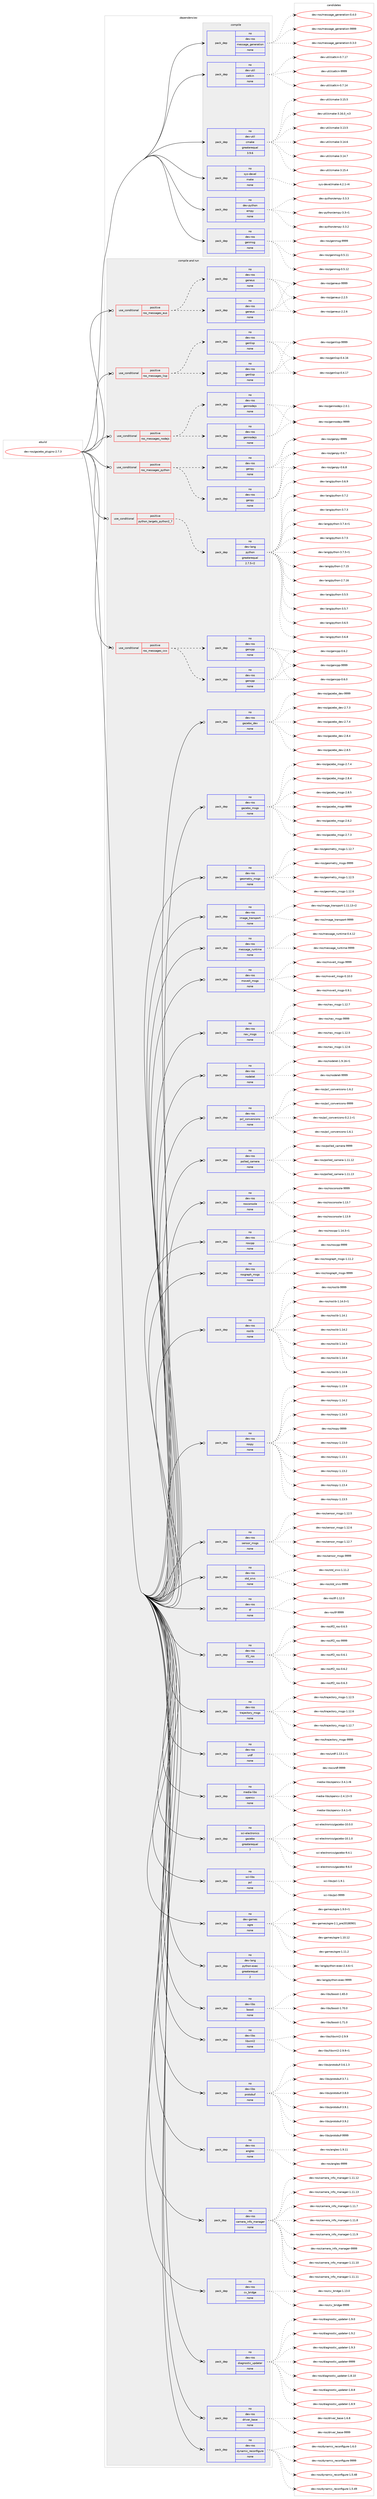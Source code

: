 digraph prolog {

# *************
# Graph options
# *************

newrank=true;
concentrate=true;
compound=true;
graph [rankdir=LR,fontname=Helvetica,fontsize=10,ranksep=1.5];#, ranksep=2.5, nodesep=0.2];
edge  [arrowhead=vee];
node  [fontname=Helvetica,fontsize=10];

# **********
# The ebuild
# **********

subgraph cluster_leftcol {
color=gray;
rank=same;
label=<<i>ebuild</i>>;
id [label="dev-ros/gazebo_plugins-2.7.3", color=red, width=4, href="../dev-ros/gazebo_plugins-2.7.3.svg"];
}

# ****************
# The dependencies
# ****************

subgraph cluster_midcol {
color=gray;
label=<<i>dependencies</i>>;
subgraph cluster_compile {
fillcolor="#eeeeee";
style=filled;
label=<<i>compile</i>>;
subgraph pack486906 {
dependency652069 [label=<<TABLE BORDER="0" CELLBORDER="1" CELLSPACING="0" CELLPADDING="4" WIDTH="220"><TR><TD ROWSPAN="6" CELLPADDING="30">pack_dep</TD></TR><TR><TD WIDTH="110">no</TD></TR><TR><TD>dev-python</TD></TR><TR><TD>empy</TD></TR><TR><TD>none</TD></TR><TR><TD></TD></TR></TABLE>>, shape=none, color=blue];
}
id:e -> dependency652069:w [weight=20,style="solid",arrowhead="vee"];
subgraph pack486907 {
dependency652070 [label=<<TABLE BORDER="0" CELLBORDER="1" CELLSPACING="0" CELLPADDING="4" WIDTH="220"><TR><TD ROWSPAN="6" CELLPADDING="30">pack_dep</TD></TR><TR><TD WIDTH="110">no</TD></TR><TR><TD>dev-ros</TD></TR><TR><TD>genmsg</TD></TR><TR><TD>none</TD></TR><TR><TD></TD></TR></TABLE>>, shape=none, color=blue];
}
id:e -> dependency652070:w [weight=20,style="solid",arrowhead="vee"];
subgraph pack486908 {
dependency652071 [label=<<TABLE BORDER="0" CELLBORDER="1" CELLSPACING="0" CELLPADDING="4" WIDTH="220"><TR><TD ROWSPAN="6" CELLPADDING="30">pack_dep</TD></TR><TR><TD WIDTH="110">no</TD></TR><TR><TD>dev-ros</TD></TR><TR><TD>message_generation</TD></TR><TR><TD>none</TD></TR><TR><TD></TD></TR></TABLE>>, shape=none, color=blue];
}
id:e -> dependency652071:w [weight=20,style="solid",arrowhead="vee"];
subgraph pack486909 {
dependency652072 [label=<<TABLE BORDER="0" CELLBORDER="1" CELLSPACING="0" CELLPADDING="4" WIDTH="220"><TR><TD ROWSPAN="6" CELLPADDING="30">pack_dep</TD></TR><TR><TD WIDTH="110">no</TD></TR><TR><TD>dev-util</TD></TR><TR><TD>catkin</TD></TR><TR><TD>none</TD></TR><TR><TD></TD></TR></TABLE>>, shape=none, color=blue];
}
id:e -> dependency652072:w [weight=20,style="solid",arrowhead="vee"];
subgraph pack486910 {
dependency652073 [label=<<TABLE BORDER="0" CELLBORDER="1" CELLSPACING="0" CELLPADDING="4" WIDTH="220"><TR><TD ROWSPAN="6" CELLPADDING="30">pack_dep</TD></TR><TR><TD WIDTH="110">no</TD></TR><TR><TD>dev-util</TD></TR><TR><TD>cmake</TD></TR><TR><TD>greaterequal</TD></TR><TR><TD>3.9.6</TD></TR></TABLE>>, shape=none, color=blue];
}
id:e -> dependency652073:w [weight=20,style="solid",arrowhead="vee"];
subgraph pack486911 {
dependency652074 [label=<<TABLE BORDER="0" CELLBORDER="1" CELLSPACING="0" CELLPADDING="4" WIDTH="220"><TR><TD ROWSPAN="6" CELLPADDING="30">pack_dep</TD></TR><TR><TD WIDTH="110">no</TD></TR><TR><TD>sys-devel</TD></TR><TR><TD>make</TD></TR><TR><TD>none</TD></TR><TR><TD></TD></TR></TABLE>>, shape=none, color=blue];
}
id:e -> dependency652074:w [weight=20,style="solid",arrowhead="vee"];
}
subgraph cluster_compileandrun {
fillcolor="#eeeeee";
style=filled;
label=<<i>compile and run</i>>;
subgraph cond153257 {
dependency652075 [label=<<TABLE BORDER="0" CELLBORDER="1" CELLSPACING="0" CELLPADDING="4"><TR><TD ROWSPAN="3" CELLPADDING="10">use_conditional</TD></TR><TR><TD>positive</TD></TR><TR><TD>python_targets_python2_7</TD></TR></TABLE>>, shape=none, color=red];
subgraph pack486912 {
dependency652076 [label=<<TABLE BORDER="0" CELLBORDER="1" CELLSPACING="0" CELLPADDING="4" WIDTH="220"><TR><TD ROWSPAN="6" CELLPADDING="30">pack_dep</TD></TR><TR><TD WIDTH="110">no</TD></TR><TR><TD>dev-lang</TD></TR><TR><TD>python</TD></TR><TR><TD>greaterequal</TD></TR><TR><TD>2.7.5-r2</TD></TR></TABLE>>, shape=none, color=blue];
}
dependency652075:e -> dependency652076:w [weight=20,style="dashed",arrowhead="vee"];
}
id:e -> dependency652075:w [weight=20,style="solid",arrowhead="odotvee"];
subgraph cond153258 {
dependency652077 [label=<<TABLE BORDER="0" CELLBORDER="1" CELLSPACING="0" CELLPADDING="4"><TR><TD ROWSPAN="3" CELLPADDING="10">use_conditional</TD></TR><TR><TD>positive</TD></TR><TR><TD>ros_messages_cxx</TD></TR></TABLE>>, shape=none, color=red];
subgraph pack486913 {
dependency652078 [label=<<TABLE BORDER="0" CELLBORDER="1" CELLSPACING="0" CELLPADDING="4" WIDTH="220"><TR><TD ROWSPAN="6" CELLPADDING="30">pack_dep</TD></TR><TR><TD WIDTH="110">no</TD></TR><TR><TD>dev-ros</TD></TR><TR><TD>gencpp</TD></TR><TR><TD>none</TD></TR><TR><TD></TD></TR></TABLE>>, shape=none, color=blue];
}
dependency652077:e -> dependency652078:w [weight=20,style="dashed",arrowhead="vee"];
subgraph pack486914 {
dependency652079 [label=<<TABLE BORDER="0" CELLBORDER="1" CELLSPACING="0" CELLPADDING="4" WIDTH="220"><TR><TD ROWSPAN="6" CELLPADDING="30">pack_dep</TD></TR><TR><TD WIDTH="110">no</TD></TR><TR><TD>dev-ros</TD></TR><TR><TD>gencpp</TD></TR><TR><TD>none</TD></TR><TR><TD></TD></TR></TABLE>>, shape=none, color=blue];
}
dependency652077:e -> dependency652079:w [weight=20,style="dashed",arrowhead="vee"];
}
id:e -> dependency652077:w [weight=20,style="solid",arrowhead="odotvee"];
subgraph cond153259 {
dependency652080 [label=<<TABLE BORDER="0" CELLBORDER="1" CELLSPACING="0" CELLPADDING="4"><TR><TD ROWSPAN="3" CELLPADDING="10">use_conditional</TD></TR><TR><TD>positive</TD></TR><TR><TD>ros_messages_eus</TD></TR></TABLE>>, shape=none, color=red];
subgraph pack486915 {
dependency652081 [label=<<TABLE BORDER="0" CELLBORDER="1" CELLSPACING="0" CELLPADDING="4" WIDTH="220"><TR><TD ROWSPAN="6" CELLPADDING="30">pack_dep</TD></TR><TR><TD WIDTH="110">no</TD></TR><TR><TD>dev-ros</TD></TR><TR><TD>geneus</TD></TR><TR><TD>none</TD></TR><TR><TD></TD></TR></TABLE>>, shape=none, color=blue];
}
dependency652080:e -> dependency652081:w [weight=20,style="dashed",arrowhead="vee"];
subgraph pack486916 {
dependency652082 [label=<<TABLE BORDER="0" CELLBORDER="1" CELLSPACING="0" CELLPADDING="4" WIDTH="220"><TR><TD ROWSPAN="6" CELLPADDING="30">pack_dep</TD></TR><TR><TD WIDTH="110">no</TD></TR><TR><TD>dev-ros</TD></TR><TR><TD>geneus</TD></TR><TR><TD>none</TD></TR><TR><TD></TD></TR></TABLE>>, shape=none, color=blue];
}
dependency652080:e -> dependency652082:w [weight=20,style="dashed",arrowhead="vee"];
}
id:e -> dependency652080:w [weight=20,style="solid",arrowhead="odotvee"];
subgraph cond153260 {
dependency652083 [label=<<TABLE BORDER="0" CELLBORDER="1" CELLSPACING="0" CELLPADDING="4"><TR><TD ROWSPAN="3" CELLPADDING="10">use_conditional</TD></TR><TR><TD>positive</TD></TR><TR><TD>ros_messages_lisp</TD></TR></TABLE>>, shape=none, color=red];
subgraph pack486917 {
dependency652084 [label=<<TABLE BORDER="0" CELLBORDER="1" CELLSPACING="0" CELLPADDING="4" WIDTH="220"><TR><TD ROWSPAN="6" CELLPADDING="30">pack_dep</TD></TR><TR><TD WIDTH="110">no</TD></TR><TR><TD>dev-ros</TD></TR><TR><TD>genlisp</TD></TR><TR><TD>none</TD></TR><TR><TD></TD></TR></TABLE>>, shape=none, color=blue];
}
dependency652083:e -> dependency652084:w [weight=20,style="dashed",arrowhead="vee"];
subgraph pack486918 {
dependency652085 [label=<<TABLE BORDER="0" CELLBORDER="1" CELLSPACING="0" CELLPADDING="4" WIDTH="220"><TR><TD ROWSPAN="6" CELLPADDING="30">pack_dep</TD></TR><TR><TD WIDTH="110">no</TD></TR><TR><TD>dev-ros</TD></TR><TR><TD>genlisp</TD></TR><TR><TD>none</TD></TR><TR><TD></TD></TR></TABLE>>, shape=none, color=blue];
}
dependency652083:e -> dependency652085:w [weight=20,style="dashed",arrowhead="vee"];
}
id:e -> dependency652083:w [weight=20,style="solid",arrowhead="odotvee"];
subgraph cond153261 {
dependency652086 [label=<<TABLE BORDER="0" CELLBORDER="1" CELLSPACING="0" CELLPADDING="4"><TR><TD ROWSPAN="3" CELLPADDING="10">use_conditional</TD></TR><TR><TD>positive</TD></TR><TR><TD>ros_messages_nodejs</TD></TR></TABLE>>, shape=none, color=red];
subgraph pack486919 {
dependency652087 [label=<<TABLE BORDER="0" CELLBORDER="1" CELLSPACING="0" CELLPADDING="4" WIDTH="220"><TR><TD ROWSPAN="6" CELLPADDING="30">pack_dep</TD></TR><TR><TD WIDTH="110">no</TD></TR><TR><TD>dev-ros</TD></TR><TR><TD>gennodejs</TD></TR><TR><TD>none</TD></TR><TR><TD></TD></TR></TABLE>>, shape=none, color=blue];
}
dependency652086:e -> dependency652087:w [weight=20,style="dashed",arrowhead="vee"];
subgraph pack486920 {
dependency652088 [label=<<TABLE BORDER="0" CELLBORDER="1" CELLSPACING="0" CELLPADDING="4" WIDTH="220"><TR><TD ROWSPAN="6" CELLPADDING="30">pack_dep</TD></TR><TR><TD WIDTH="110">no</TD></TR><TR><TD>dev-ros</TD></TR><TR><TD>gennodejs</TD></TR><TR><TD>none</TD></TR><TR><TD></TD></TR></TABLE>>, shape=none, color=blue];
}
dependency652086:e -> dependency652088:w [weight=20,style="dashed",arrowhead="vee"];
}
id:e -> dependency652086:w [weight=20,style="solid",arrowhead="odotvee"];
subgraph cond153262 {
dependency652089 [label=<<TABLE BORDER="0" CELLBORDER="1" CELLSPACING="0" CELLPADDING="4"><TR><TD ROWSPAN="3" CELLPADDING="10">use_conditional</TD></TR><TR><TD>positive</TD></TR><TR><TD>ros_messages_python</TD></TR></TABLE>>, shape=none, color=red];
subgraph pack486921 {
dependency652090 [label=<<TABLE BORDER="0" CELLBORDER="1" CELLSPACING="0" CELLPADDING="4" WIDTH="220"><TR><TD ROWSPAN="6" CELLPADDING="30">pack_dep</TD></TR><TR><TD WIDTH="110">no</TD></TR><TR><TD>dev-ros</TD></TR><TR><TD>genpy</TD></TR><TR><TD>none</TD></TR><TR><TD></TD></TR></TABLE>>, shape=none, color=blue];
}
dependency652089:e -> dependency652090:w [weight=20,style="dashed",arrowhead="vee"];
subgraph pack486922 {
dependency652091 [label=<<TABLE BORDER="0" CELLBORDER="1" CELLSPACING="0" CELLPADDING="4" WIDTH="220"><TR><TD ROWSPAN="6" CELLPADDING="30">pack_dep</TD></TR><TR><TD WIDTH="110">no</TD></TR><TR><TD>dev-ros</TD></TR><TR><TD>genpy</TD></TR><TR><TD>none</TD></TR><TR><TD></TD></TR></TABLE>>, shape=none, color=blue];
}
dependency652089:e -> dependency652091:w [weight=20,style="dashed",arrowhead="vee"];
}
id:e -> dependency652089:w [weight=20,style="solid",arrowhead="odotvee"];
subgraph pack486923 {
dependency652092 [label=<<TABLE BORDER="0" CELLBORDER="1" CELLSPACING="0" CELLPADDING="4" WIDTH="220"><TR><TD ROWSPAN="6" CELLPADDING="30">pack_dep</TD></TR><TR><TD WIDTH="110">no</TD></TR><TR><TD>dev-games</TD></TR><TR><TD>ogre</TD></TR><TR><TD>none</TD></TR><TR><TD></TD></TR></TABLE>>, shape=none, color=blue];
}
id:e -> dependency652092:w [weight=20,style="solid",arrowhead="odotvee"];
subgraph pack486924 {
dependency652093 [label=<<TABLE BORDER="0" CELLBORDER="1" CELLSPACING="0" CELLPADDING="4" WIDTH="220"><TR><TD ROWSPAN="6" CELLPADDING="30">pack_dep</TD></TR><TR><TD WIDTH="110">no</TD></TR><TR><TD>dev-lang</TD></TR><TR><TD>python-exec</TD></TR><TR><TD>greaterequal</TD></TR><TR><TD>2</TD></TR></TABLE>>, shape=none, color=blue];
}
id:e -> dependency652093:w [weight=20,style="solid",arrowhead="odotvee"];
subgraph pack486925 {
dependency652094 [label=<<TABLE BORDER="0" CELLBORDER="1" CELLSPACING="0" CELLPADDING="4" WIDTH="220"><TR><TD ROWSPAN="6" CELLPADDING="30">pack_dep</TD></TR><TR><TD WIDTH="110">no</TD></TR><TR><TD>dev-libs</TD></TR><TR><TD>boost</TD></TR><TR><TD>none</TD></TR><TR><TD></TD></TR></TABLE>>, shape=none, color=blue];
}
id:e -> dependency652094:w [weight=20,style="solid",arrowhead="odotvee"];
subgraph pack486926 {
dependency652095 [label=<<TABLE BORDER="0" CELLBORDER="1" CELLSPACING="0" CELLPADDING="4" WIDTH="220"><TR><TD ROWSPAN="6" CELLPADDING="30">pack_dep</TD></TR><TR><TD WIDTH="110">no</TD></TR><TR><TD>dev-libs</TD></TR><TR><TD>libxml2</TD></TR><TR><TD>none</TD></TR><TR><TD></TD></TR></TABLE>>, shape=none, color=blue];
}
id:e -> dependency652095:w [weight=20,style="solid",arrowhead="odotvee"];
subgraph pack486927 {
dependency652096 [label=<<TABLE BORDER="0" CELLBORDER="1" CELLSPACING="0" CELLPADDING="4" WIDTH="220"><TR><TD ROWSPAN="6" CELLPADDING="30">pack_dep</TD></TR><TR><TD WIDTH="110">no</TD></TR><TR><TD>dev-libs</TD></TR><TR><TD>protobuf</TD></TR><TR><TD>none</TD></TR><TR><TD></TD></TR></TABLE>>, shape=none, color=blue];
}
id:e -> dependency652096:w [weight=20,style="solid",arrowhead="odotvee"];
subgraph pack486928 {
dependency652097 [label=<<TABLE BORDER="0" CELLBORDER="1" CELLSPACING="0" CELLPADDING="4" WIDTH="220"><TR><TD ROWSPAN="6" CELLPADDING="30">pack_dep</TD></TR><TR><TD WIDTH="110">no</TD></TR><TR><TD>dev-ros</TD></TR><TR><TD>angles</TD></TR><TR><TD>none</TD></TR><TR><TD></TD></TR></TABLE>>, shape=none, color=blue];
}
id:e -> dependency652097:w [weight=20,style="solid",arrowhead="odotvee"];
subgraph pack486929 {
dependency652098 [label=<<TABLE BORDER="0" CELLBORDER="1" CELLSPACING="0" CELLPADDING="4" WIDTH="220"><TR><TD ROWSPAN="6" CELLPADDING="30">pack_dep</TD></TR><TR><TD WIDTH="110">no</TD></TR><TR><TD>dev-ros</TD></TR><TR><TD>camera_info_manager</TD></TR><TR><TD>none</TD></TR><TR><TD></TD></TR></TABLE>>, shape=none, color=blue];
}
id:e -> dependency652098:w [weight=20,style="solid",arrowhead="odotvee"];
subgraph pack486930 {
dependency652099 [label=<<TABLE BORDER="0" CELLBORDER="1" CELLSPACING="0" CELLPADDING="4" WIDTH="220"><TR><TD ROWSPAN="6" CELLPADDING="30">pack_dep</TD></TR><TR><TD WIDTH="110">no</TD></TR><TR><TD>dev-ros</TD></TR><TR><TD>cv_bridge</TD></TR><TR><TD>none</TD></TR><TR><TD></TD></TR></TABLE>>, shape=none, color=blue];
}
id:e -> dependency652099:w [weight=20,style="solid",arrowhead="odotvee"];
subgraph pack486931 {
dependency652100 [label=<<TABLE BORDER="0" CELLBORDER="1" CELLSPACING="0" CELLPADDING="4" WIDTH="220"><TR><TD ROWSPAN="6" CELLPADDING="30">pack_dep</TD></TR><TR><TD WIDTH="110">no</TD></TR><TR><TD>dev-ros</TD></TR><TR><TD>diagnostic_updater</TD></TR><TR><TD>none</TD></TR><TR><TD></TD></TR></TABLE>>, shape=none, color=blue];
}
id:e -> dependency652100:w [weight=20,style="solid",arrowhead="odotvee"];
subgraph pack486932 {
dependency652101 [label=<<TABLE BORDER="0" CELLBORDER="1" CELLSPACING="0" CELLPADDING="4" WIDTH="220"><TR><TD ROWSPAN="6" CELLPADDING="30">pack_dep</TD></TR><TR><TD WIDTH="110">no</TD></TR><TR><TD>dev-ros</TD></TR><TR><TD>driver_base</TD></TR><TR><TD>none</TD></TR><TR><TD></TD></TR></TABLE>>, shape=none, color=blue];
}
id:e -> dependency652101:w [weight=20,style="solid",arrowhead="odotvee"];
subgraph pack486933 {
dependency652102 [label=<<TABLE BORDER="0" CELLBORDER="1" CELLSPACING="0" CELLPADDING="4" WIDTH="220"><TR><TD ROWSPAN="6" CELLPADDING="30">pack_dep</TD></TR><TR><TD WIDTH="110">no</TD></TR><TR><TD>dev-ros</TD></TR><TR><TD>dynamic_reconfigure</TD></TR><TR><TD>none</TD></TR><TR><TD></TD></TR></TABLE>>, shape=none, color=blue];
}
id:e -> dependency652102:w [weight=20,style="solid",arrowhead="odotvee"];
subgraph pack486934 {
dependency652103 [label=<<TABLE BORDER="0" CELLBORDER="1" CELLSPACING="0" CELLPADDING="4" WIDTH="220"><TR><TD ROWSPAN="6" CELLPADDING="30">pack_dep</TD></TR><TR><TD WIDTH="110">no</TD></TR><TR><TD>dev-ros</TD></TR><TR><TD>gazebo_dev</TD></TR><TR><TD>none</TD></TR><TR><TD></TD></TR></TABLE>>, shape=none, color=blue];
}
id:e -> dependency652103:w [weight=20,style="solid",arrowhead="odotvee"];
subgraph pack486935 {
dependency652104 [label=<<TABLE BORDER="0" CELLBORDER="1" CELLSPACING="0" CELLPADDING="4" WIDTH="220"><TR><TD ROWSPAN="6" CELLPADDING="30">pack_dep</TD></TR><TR><TD WIDTH="110">no</TD></TR><TR><TD>dev-ros</TD></TR><TR><TD>gazebo_msgs</TD></TR><TR><TD>none</TD></TR><TR><TD></TD></TR></TABLE>>, shape=none, color=blue];
}
id:e -> dependency652104:w [weight=20,style="solid",arrowhead="odotvee"];
subgraph pack486936 {
dependency652105 [label=<<TABLE BORDER="0" CELLBORDER="1" CELLSPACING="0" CELLPADDING="4" WIDTH="220"><TR><TD ROWSPAN="6" CELLPADDING="30">pack_dep</TD></TR><TR><TD WIDTH="110">no</TD></TR><TR><TD>dev-ros</TD></TR><TR><TD>geometry_msgs</TD></TR><TR><TD>none</TD></TR><TR><TD></TD></TR></TABLE>>, shape=none, color=blue];
}
id:e -> dependency652105:w [weight=20,style="solid",arrowhead="odotvee"];
subgraph pack486937 {
dependency652106 [label=<<TABLE BORDER="0" CELLBORDER="1" CELLSPACING="0" CELLPADDING="4" WIDTH="220"><TR><TD ROWSPAN="6" CELLPADDING="30">pack_dep</TD></TR><TR><TD WIDTH="110">no</TD></TR><TR><TD>dev-ros</TD></TR><TR><TD>image_transport</TD></TR><TR><TD>none</TD></TR><TR><TD></TD></TR></TABLE>>, shape=none, color=blue];
}
id:e -> dependency652106:w [weight=20,style="solid",arrowhead="odotvee"];
subgraph pack486938 {
dependency652107 [label=<<TABLE BORDER="0" CELLBORDER="1" CELLSPACING="0" CELLPADDING="4" WIDTH="220"><TR><TD ROWSPAN="6" CELLPADDING="30">pack_dep</TD></TR><TR><TD WIDTH="110">no</TD></TR><TR><TD>dev-ros</TD></TR><TR><TD>message_runtime</TD></TR><TR><TD>none</TD></TR><TR><TD></TD></TR></TABLE>>, shape=none, color=blue];
}
id:e -> dependency652107:w [weight=20,style="solid",arrowhead="odotvee"];
subgraph pack486939 {
dependency652108 [label=<<TABLE BORDER="0" CELLBORDER="1" CELLSPACING="0" CELLPADDING="4" WIDTH="220"><TR><TD ROWSPAN="6" CELLPADDING="30">pack_dep</TD></TR><TR><TD WIDTH="110">no</TD></TR><TR><TD>dev-ros</TD></TR><TR><TD>moveit_msgs</TD></TR><TR><TD>none</TD></TR><TR><TD></TD></TR></TABLE>>, shape=none, color=blue];
}
id:e -> dependency652108:w [weight=20,style="solid",arrowhead="odotvee"];
subgraph pack486940 {
dependency652109 [label=<<TABLE BORDER="0" CELLBORDER="1" CELLSPACING="0" CELLPADDING="4" WIDTH="220"><TR><TD ROWSPAN="6" CELLPADDING="30">pack_dep</TD></TR><TR><TD WIDTH="110">no</TD></TR><TR><TD>dev-ros</TD></TR><TR><TD>nav_msgs</TD></TR><TR><TD>none</TD></TR><TR><TD></TD></TR></TABLE>>, shape=none, color=blue];
}
id:e -> dependency652109:w [weight=20,style="solid",arrowhead="odotvee"];
subgraph pack486941 {
dependency652110 [label=<<TABLE BORDER="0" CELLBORDER="1" CELLSPACING="0" CELLPADDING="4" WIDTH="220"><TR><TD ROWSPAN="6" CELLPADDING="30">pack_dep</TD></TR><TR><TD WIDTH="110">no</TD></TR><TR><TD>dev-ros</TD></TR><TR><TD>nodelet</TD></TR><TR><TD>none</TD></TR><TR><TD></TD></TR></TABLE>>, shape=none, color=blue];
}
id:e -> dependency652110:w [weight=20,style="solid",arrowhead="odotvee"];
subgraph pack486942 {
dependency652111 [label=<<TABLE BORDER="0" CELLBORDER="1" CELLSPACING="0" CELLPADDING="4" WIDTH="220"><TR><TD ROWSPAN="6" CELLPADDING="30">pack_dep</TD></TR><TR><TD WIDTH="110">no</TD></TR><TR><TD>dev-ros</TD></TR><TR><TD>pcl_conversions</TD></TR><TR><TD>none</TD></TR><TR><TD></TD></TR></TABLE>>, shape=none, color=blue];
}
id:e -> dependency652111:w [weight=20,style="solid",arrowhead="odotvee"];
subgraph pack486943 {
dependency652112 [label=<<TABLE BORDER="0" CELLBORDER="1" CELLSPACING="0" CELLPADDING="4" WIDTH="220"><TR><TD ROWSPAN="6" CELLPADDING="30">pack_dep</TD></TR><TR><TD WIDTH="110">no</TD></TR><TR><TD>dev-ros</TD></TR><TR><TD>polled_camera</TD></TR><TR><TD>none</TD></TR><TR><TD></TD></TR></TABLE>>, shape=none, color=blue];
}
id:e -> dependency652112:w [weight=20,style="solid",arrowhead="odotvee"];
subgraph pack486944 {
dependency652113 [label=<<TABLE BORDER="0" CELLBORDER="1" CELLSPACING="0" CELLPADDING="4" WIDTH="220"><TR><TD ROWSPAN="6" CELLPADDING="30">pack_dep</TD></TR><TR><TD WIDTH="110">no</TD></TR><TR><TD>dev-ros</TD></TR><TR><TD>rosconsole</TD></TR><TR><TD>none</TD></TR><TR><TD></TD></TR></TABLE>>, shape=none, color=blue];
}
id:e -> dependency652113:w [weight=20,style="solid",arrowhead="odotvee"];
subgraph pack486945 {
dependency652114 [label=<<TABLE BORDER="0" CELLBORDER="1" CELLSPACING="0" CELLPADDING="4" WIDTH="220"><TR><TD ROWSPAN="6" CELLPADDING="30">pack_dep</TD></TR><TR><TD WIDTH="110">no</TD></TR><TR><TD>dev-ros</TD></TR><TR><TD>roscpp</TD></TR><TR><TD>none</TD></TR><TR><TD></TD></TR></TABLE>>, shape=none, color=blue];
}
id:e -> dependency652114:w [weight=20,style="solid",arrowhead="odotvee"];
subgraph pack486946 {
dependency652115 [label=<<TABLE BORDER="0" CELLBORDER="1" CELLSPACING="0" CELLPADDING="4" WIDTH="220"><TR><TD ROWSPAN="6" CELLPADDING="30">pack_dep</TD></TR><TR><TD WIDTH="110">no</TD></TR><TR><TD>dev-ros</TD></TR><TR><TD>rosgraph_msgs</TD></TR><TR><TD>none</TD></TR><TR><TD></TD></TR></TABLE>>, shape=none, color=blue];
}
id:e -> dependency652115:w [weight=20,style="solid",arrowhead="odotvee"];
subgraph pack486947 {
dependency652116 [label=<<TABLE BORDER="0" CELLBORDER="1" CELLSPACING="0" CELLPADDING="4" WIDTH="220"><TR><TD ROWSPAN="6" CELLPADDING="30">pack_dep</TD></TR><TR><TD WIDTH="110">no</TD></TR><TR><TD>dev-ros</TD></TR><TR><TD>roslib</TD></TR><TR><TD>none</TD></TR><TR><TD></TD></TR></TABLE>>, shape=none, color=blue];
}
id:e -> dependency652116:w [weight=20,style="solid",arrowhead="odotvee"];
subgraph pack486948 {
dependency652117 [label=<<TABLE BORDER="0" CELLBORDER="1" CELLSPACING="0" CELLPADDING="4" WIDTH="220"><TR><TD ROWSPAN="6" CELLPADDING="30">pack_dep</TD></TR><TR><TD WIDTH="110">no</TD></TR><TR><TD>dev-ros</TD></TR><TR><TD>rospy</TD></TR><TR><TD>none</TD></TR><TR><TD></TD></TR></TABLE>>, shape=none, color=blue];
}
id:e -> dependency652117:w [weight=20,style="solid",arrowhead="odotvee"];
subgraph pack486949 {
dependency652118 [label=<<TABLE BORDER="0" CELLBORDER="1" CELLSPACING="0" CELLPADDING="4" WIDTH="220"><TR><TD ROWSPAN="6" CELLPADDING="30">pack_dep</TD></TR><TR><TD WIDTH="110">no</TD></TR><TR><TD>dev-ros</TD></TR><TR><TD>sensor_msgs</TD></TR><TR><TD>none</TD></TR><TR><TD></TD></TR></TABLE>>, shape=none, color=blue];
}
id:e -> dependency652118:w [weight=20,style="solid",arrowhead="odotvee"];
subgraph pack486950 {
dependency652119 [label=<<TABLE BORDER="0" CELLBORDER="1" CELLSPACING="0" CELLPADDING="4" WIDTH="220"><TR><TD ROWSPAN="6" CELLPADDING="30">pack_dep</TD></TR><TR><TD WIDTH="110">no</TD></TR><TR><TD>dev-ros</TD></TR><TR><TD>std_srvs</TD></TR><TR><TD>none</TD></TR><TR><TD></TD></TR></TABLE>>, shape=none, color=blue];
}
id:e -> dependency652119:w [weight=20,style="solid",arrowhead="odotvee"];
subgraph pack486951 {
dependency652120 [label=<<TABLE BORDER="0" CELLBORDER="1" CELLSPACING="0" CELLPADDING="4" WIDTH="220"><TR><TD ROWSPAN="6" CELLPADDING="30">pack_dep</TD></TR><TR><TD WIDTH="110">no</TD></TR><TR><TD>dev-ros</TD></TR><TR><TD>tf</TD></TR><TR><TD>none</TD></TR><TR><TD></TD></TR></TABLE>>, shape=none, color=blue];
}
id:e -> dependency652120:w [weight=20,style="solid",arrowhead="odotvee"];
subgraph pack486952 {
dependency652121 [label=<<TABLE BORDER="0" CELLBORDER="1" CELLSPACING="0" CELLPADDING="4" WIDTH="220"><TR><TD ROWSPAN="6" CELLPADDING="30">pack_dep</TD></TR><TR><TD WIDTH="110">no</TD></TR><TR><TD>dev-ros</TD></TR><TR><TD>tf2_ros</TD></TR><TR><TD>none</TD></TR><TR><TD></TD></TR></TABLE>>, shape=none, color=blue];
}
id:e -> dependency652121:w [weight=20,style="solid",arrowhead="odotvee"];
subgraph pack486953 {
dependency652122 [label=<<TABLE BORDER="0" CELLBORDER="1" CELLSPACING="0" CELLPADDING="4" WIDTH="220"><TR><TD ROWSPAN="6" CELLPADDING="30">pack_dep</TD></TR><TR><TD WIDTH="110">no</TD></TR><TR><TD>dev-ros</TD></TR><TR><TD>trajectory_msgs</TD></TR><TR><TD>none</TD></TR><TR><TD></TD></TR></TABLE>>, shape=none, color=blue];
}
id:e -> dependency652122:w [weight=20,style="solid",arrowhead="odotvee"];
subgraph pack486954 {
dependency652123 [label=<<TABLE BORDER="0" CELLBORDER="1" CELLSPACING="0" CELLPADDING="4" WIDTH="220"><TR><TD ROWSPAN="6" CELLPADDING="30">pack_dep</TD></TR><TR><TD WIDTH="110">no</TD></TR><TR><TD>dev-ros</TD></TR><TR><TD>urdf</TD></TR><TR><TD>none</TD></TR><TR><TD></TD></TR></TABLE>>, shape=none, color=blue];
}
id:e -> dependency652123:w [weight=20,style="solid",arrowhead="odotvee"];
subgraph pack486955 {
dependency652124 [label=<<TABLE BORDER="0" CELLBORDER="1" CELLSPACING="0" CELLPADDING="4" WIDTH="220"><TR><TD ROWSPAN="6" CELLPADDING="30">pack_dep</TD></TR><TR><TD WIDTH="110">no</TD></TR><TR><TD>media-libs</TD></TR><TR><TD>opencv</TD></TR><TR><TD>none</TD></TR><TR><TD></TD></TR></TABLE>>, shape=none, color=blue];
}
id:e -> dependency652124:w [weight=20,style="solid",arrowhead="odotvee"];
subgraph pack486956 {
dependency652125 [label=<<TABLE BORDER="0" CELLBORDER="1" CELLSPACING="0" CELLPADDING="4" WIDTH="220"><TR><TD ROWSPAN="6" CELLPADDING="30">pack_dep</TD></TR><TR><TD WIDTH="110">no</TD></TR><TR><TD>sci-electronics</TD></TR><TR><TD>gazebo</TD></TR><TR><TD>greaterequal</TD></TR><TR><TD>7</TD></TR></TABLE>>, shape=none, color=blue];
}
id:e -> dependency652125:w [weight=20,style="solid",arrowhead="odotvee"];
subgraph pack486957 {
dependency652126 [label=<<TABLE BORDER="0" CELLBORDER="1" CELLSPACING="0" CELLPADDING="4" WIDTH="220"><TR><TD ROWSPAN="6" CELLPADDING="30">pack_dep</TD></TR><TR><TD WIDTH="110">no</TD></TR><TR><TD>sci-libs</TD></TR><TR><TD>pcl</TD></TR><TR><TD>none</TD></TR><TR><TD></TD></TR></TABLE>>, shape=none, color=blue];
}
id:e -> dependency652126:w [weight=20,style="solid",arrowhead="odotvee"];
}
subgraph cluster_run {
fillcolor="#eeeeee";
style=filled;
label=<<i>run</i>>;
}
}

# **************
# The candidates
# **************

subgraph cluster_choices {
rank=same;
color=gray;
label=<<i>candidates</i>>;

subgraph choice486906 {
color=black;
nodesep=1;
choice1001011184511212111610411111047101109112121455146514511449 [label="dev-python/empy-3.3-r1", color=red, width=4,href="../dev-python/empy-3.3-r1.svg"];
choice1001011184511212111610411111047101109112121455146514650 [label="dev-python/empy-3.3.2", color=red, width=4,href="../dev-python/empy-3.3.2.svg"];
choice1001011184511212111610411111047101109112121455146514651 [label="dev-python/empy-3.3.3", color=red, width=4,href="../dev-python/empy-3.3.3.svg"];
dependency652069:e -> choice1001011184511212111610411111047101109112121455146514511449:w [style=dotted,weight="100"];
dependency652069:e -> choice1001011184511212111610411111047101109112121455146514650:w [style=dotted,weight="100"];
dependency652069:e -> choice1001011184511212111610411111047101109112121455146514651:w [style=dotted,weight="100"];
}
subgraph choice486907 {
color=black;
nodesep=1;
choice100101118451141111154710310111010911510345484653464949 [label="dev-ros/genmsg-0.5.11", color=red, width=4,href="../dev-ros/genmsg-0.5.11.svg"];
choice100101118451141111154710310111010911510345484653464950 [label="dev-ros/genmsg-0.5.12", color=red, width=4,href="../dev-ros/genmsg-0.5.12.svg"];
choice10010111845114111115471031011101091151034557575757 [label="dev-ros/genmsg-9999", color=red, width=4,href="../dev-ros/genmsg-9999.svg"];
dependency652070:e -> choice100101118451141111154710310111010911510345484653464949:w [style=dotted,weight="100"];
dependency652070:e -> choice100101118451141111154710310111010911510345484653464950:w [style=dotted,weight="100"];
dependency652070:e -> choice10010111845114111115471031011101091151034557575757:w [style=dotted,weight="100"];
}
subgraph choice486908 {
color=black;
nodesep=1;
choice1001011184511411111547109101115115971031019510310111010111497116105111110454846514648 [label="dev-ros/message_generation-0.3.0", color=red, width=4,href="../dev-ros/message_generation-0.3.0.svg"];
choice1001011184511411111547109101115115971031019510310111010111497116105111110454846524648 [label="dev-ros/message_generation-0.4.0", color=red, width=4,href="../dev-ros/message_generation-0.4.0.svg"];
choice10010111845114111115471091011151159710310195103101110101114971161051111104557575757 [label="dev-ros/message_generation-9999", color=red, width=4,href="../dev-ros/message_generation-9999.svg"];
dependency652071:e -> choice1001011184511411111547109101115115971031019510310111010111497116105111110454846514648:w [style=dotted,weight="100"];
dependency652071:e -> choice1001011184511411111547109101115115971031019510310111010111497116105111110454846524648:w [style=dotted,weight="100"];
dependency652071:e -> choice10010111845114111115471091011151159710310195103101110101114971161051111104557575757:w [style=dotted,weight="100"];
}
subgraph choice486909 {
color=black;
nodesep=1;
choice1001011184511711610510847999711610710511045484655464952 [label="dev-util/catkin-0.7.14", color=red, width=4,href="../dev-util/catkin-0.7.14.svg"];
choice1001011184511711610510847999711610710511045484655464955 [label="dev-util/catkin-0.7.17", color=red, width=4,href="../dev-util/catkin-0.7.17.svg"];
choice100101118451171161051084799971161071051104557575757 [label="dev-util/catkin-9999", color=red, width=4,href="../dev-util/catkin-9999.svg"];
dependency652072:e -> choice1001011184511711610510847999711610710511045484655464952:w [style=dotted,weight="100"];
dependency652072:e -> choice1001011184511711610510847999711610710511045484655464955:w [style=dotted,weight="100"];
dependency652072:e -> choice100101118451171161051084799971161071051104557575757:w [style=dotted,weight="100"];
}
subgraph choice486910 {
color=black;
nodesep=1;
choice1001011184511711610510847991099710710145514649514653 [label="dev-util/cmake-3.13.5", color=red, width=4,href="../dev-util/cmake-3.13.5.svg"];
choice1001011184511711610510847991099710710145514649524654 [label="dev-util/cmake-3.14.6", color=red, width=4,href="../dev-util/cmake-3.14.6.svg"];
choice1001011184511711610510847991099710710145514649524655 [label="dev-util/cmake-3.14.7", color=red, width=4,href="../dev-util/cmake-3.14.7.svg"];
choice1001011184511711610510847991099710710145514649534652 [label="dev-util/cmake-3.15.4", color=red, width=4,href="../dev-util/cmake-3.15.4.svg"];
choice1001011184511711610510847991099710710145514649534653 [label="dev-util/cmake-3.15.5", color=red, width=4,href="../dev-util/cmake-3.15.5.svg"];
choice1001011184511711610510847991099710710145514649544648951149951 [label="dev-util/cmake-3.16.0_rc3", color=red, width=4,href="../dev-util/cmake-3.16.0_rc3.svg"];
dependency652073:e -> choice1001011184511711610510847991099710710145514649514653:w [style=dotted,weight="100"];
dependency652073:e -> choice1001011184511711610510847991099710710145514649524654:w [style=dotted,weight="100"];
dependency652073:e -> choice1001011184511711610510847991099710710145514649524655:w [style=dotted,weight="100"];
dependency652073:e -> choice1001011184511711610510847991099710710145514649534652:w [style=dotted,weight="100"];
dependency652073:e -> choice1001011184511711610510847991099710710145514649534653:w [style=dotted,weight="100"];
dependency652073:e -> choice1001011184511711610510847991099710710145514649544648951149951:w [style=dotted,weight="100"];
}
subgraph choice486911 {
color=black;
nodesep=1;
choice1151211154510010111810110847109971071014552465046494511452 [label="sys-devel/make-4.2.1-r4", color=red, width=4,href="../sys-devel/make-4.2.1-r4.svg"];
dependency652074:e -> choice1151211154510010111810110847109971071014552465046494511452:w [style=dotted,weight="100"];
}
subgraph choice486912 {
color=black;
nodesep=1;
choice10010111845108971101034711212111610411111045504655464953 [label="dev-lang/python-2.7.15", color=red, width=4,href="../dev-lang/python-2.7.15.svg"];
choice10010111845108971101034711212111610411111045504655464954 [label="dev-lang/python-2.7.16", color=red, width=4,href="../dev-lang/python-2.7.16.svg"];
choice100101118451089711010347112121116104111110455146534653 [label="dev-lang/python-3.5.5", color=red, width=4,href="../dev-lang/python-3.5.5.svg"];
choice100101118451089711010347112121116104111110455146534655 [label="dev-lang/python-3.5.7", color=red, width=4,href="../dev-lang/python-3.5.7.svg"];
choice100101118451089711010347112121116104111110455146544653 [label="dev-lang/python-3.6.5", color=red, width=4,href="../dev-lang/python-3.6.5.svg"];
choice100101118451089711010347112121116104111110455146544656 [label="dev-lang/python-3.6.8", color=red, width=4,href="../dev-lang/python-3.6.8.svg"];
choice100101118451089711010347112121116104111110455146544657 [label="dev-lang/python-3.6.9", color=red, width=4,href="../dev-lang/python-3.6.9.svg"];
choice100101118451089711010347112121116104111110455146554650 [label="dev-lang/python-3.7.2", color=red, width=4,href="../dev-lang/python-3.7.2.svg"];
choice100101118451089711010347112121116104111110455146554651 [label="dev-lang/python-3.7.3", color=red, width=4,href="../dev-lang/python-3.7.3.svg"];
choice1001011184510897110103471121211161041111104551465546524511449 [label="dev-lang/python-3.7.4-r1", color=red, width=4,href="../dev-lang/python-3.7.4-r1.svg"];
choice100101118451089711010347112121116104111110455146554653 [label="dev-lang/python-3.7.5", color=red, width=4,href="../dev-lang/python-3.7.5.svg"];
choice1001011184510897110103471121211161041111104551465546534511449 [label="dev-lang/python-3.7.5-r1", color=red, width=4,href="../dev-lang/python-3.7.5-r1.svg"];
dependency652076:e -> choice10010111845108971101034711212111610411111045504655464953:w [style=dotted,weight="100"];
dependency652076:e -> choice10010111845108971101034711212111610411111045504655464954:w [style=dotted,weight="100"];
dependency652076:e -> choice100101118451089711010347112121116104111110455146534653:w [style=dotted,weight="100"];
dependency652076:e -> choice100101118451089711010347112121116104111110455146534655:w [style=dotted,weight="100"];
dependency652076:e -> choice100101118451089711010347112121116104111110455146544653:w [style=dotted,weight="100"];
dependency652076:e -> choice100101118451089711010347112121116104111110455146544656:w [style=dotted,weight="100"];
dependency652076:e -> choice100101118451089711010347112121116104111110455146544657:w [style=dotted,weight="100"];
dependency652076:e -> choice100101118451089711010347112121116104111110455146554650:w [style=dotted,weight="100"];
dependency652076:e -> choice100101118451089711010347112121116104111110455146554651:w [style=dotted,weight="100"];
dependency652076:e -> choice1001011184510897110103471121211161041111104551465546524511449:w [style=dotted,weight="100"];
dependency652076:e -> choice100101118451089711010347112121116104111110455146554653:w [style=dotted,weight="100"];
dependency652076:e -> choice1001011184510897110103471121211161041111104551465546534511449:w [style=dotted,weight="100"];
}
subgraph choice486913 {
color=black;
nodesep=1;
choice100101118451141111154710310111099112112454846544648 [label="dev-ros/gencpp-0.6.0", color=red, width=4,href="../dev-ros/gencpp-0.6.0.svg"];
choice100101118451141111154710310111099112112454846544650 [label="dev-ros/gencpp-0.6.2", color=red, width=4,href="../dev-ros/gencpp-0.6.2.svg"];
choice1001011184511411111547103101110991121124557575757 [label="dev-ros/gencpp-9999", color=red, width=4,href="../dev-ros/gencpp-9999.svg"];
dependency652078:e -> choice100101118451141111154710310111099112112454846544648:w [style=dotted,weight="100"];
dependency652078:e -> choice100101118451141111154710310111099112112454846544650:w [style=dotted,weight="100"];
dependency652078:e -> choice1001011184511411111547103101110991121124557575757:w [style=dotted,weight="100"];
}
subgraph choice486914 {
color=black;
nodesep=1;
choice100101118451141111154710310111099112112454846544648 [label="dev-ros/gencpp-0.6.0", color=red, width=4,href="../dev-ros/gencpp-0.6.0.svg"];
choice100101118451141111154710310111099112112454846544650 [label="dev-ros/gencpp-0.6.2", color=red, width=4,href="../dev-ros/gencpp-0.6.2.svg"];
choice1001011184511411111547103101110991121124557575757 [label="dev-ros/gencpp-9999", color=red, width=4,href="../dev-ros/gencpp-9999.svg"];
dependency652079:e -> choice100101118451141111154710310111099112112454846544648:w [style=dotted,weight="100"];
dependency652079:e -> choice100101118451141111154710310111099112112454846544650:w [style=dotted,weight="100"];
dependency652079:e -> choice1001011184511411111547103101110991121124557575757:w [style=dotted,weight="100"];
}
subgraph choice486915 {
color=black;
nodesep=1;
choice1001011184511411111547103101110101117115455046504653 [label="dev-ros/geneus-2.2.5", color=red, width=4,href="../dev-ros/geneus-2.2.5.svg"];
choice1001011184511411111547103101110101117115455046504654 [label="dev-ros/geneus-2.2.6", color=red, width=4,href="../dev-ros/geneus-2.2.6.svg"];
choice10010111845114111115471031011101011171154557575757 [label="dev-ros/geneus-9999", color=red, width=4,href="../dev-ros/geneus-9999.svg"];
dependency652081:e -> choice1001011184511411111547103101110101117115455046504653:w [style=dotted,weight="100"];
dependency652081:e -> choice1001011184511411111547103101110101117115455046504654:w [style=dotted,weight="100"];
dependency652081:e -> choice10010111845114111115471031011101011171154557575757:w [style=dotted,weight="100"];
}
subgraph choice486916 {
color=black;
nodesep=1;
choice1001011184511411111547103101110101117115455046504653 [label="dev-ros/geneus-2.2.5", color=red, width=4,href="../dev-ros/geneus-2.2.5.svg"];
choice1001011184511411111547103101110101117115455046504654 [label="dev-ros/geneus-2.2.6", color=red, width=4,href="../dev-ros/geneus-2.2.6.svg"];
choice10010111845114111115471031011101011171154557575757 [label="dev-ros/geneus-9999", color=red, width=4,href="../dev-ros/geneus-9999.svg"];
dependency652082:e -> choice1001011184511411111547103101110101117115455046504653:w [style=dotted,weight="100"];
dependency652082:e -> choice1001011184511411111547103101110101117115455046504654:w [style=dotted,weight="100"];
dependency652082:e -> choice10010111845114111115471031011101011171154557575757:w [style=dotted,weight="100"];
}
subgraph choice486917 {
color=black;
nodesep=1;
choice100101118451141111154710310111010810511511245484652464954 [label="dev-ros/genlisp-0.4.16", color=red, width=4,href="../dev-ros/genlisp-0.4.16.svg"];
choice100101118451141111154710310111010810511511245484652464955 [label="dev-ros/genlisp-0.4.17", color=red, width=4,href="../dev-ros/genlisp-0.4.17.svg"];
choice10010111845114111115471031011101081051151124557575757 [label="dev-ros/genlisp-9999", color=red, width=4,href="../dev-ros/genlisp-9999.svg"];
dependency652084:e -> choice100101118451141111154710310111010810511511245484652464954:w [style=dotted,weight="100"];
dependency652084:e -> choice100101118451141111154710310111010810511511245484652464955:w [style=dotted,weight="100"];
dependency652084:e -> choice10010111845114111115471031011101081051151124557575757:w [style=dotted,weight="100"];
}
subgraph choice486918 {
color=black;
nodesep=1;
choice100101118451141111154710310111010810511511245484652464954 [label="dev-ros/genlisp-0.4.16", color=red, width=4,href="../dev-ros/genlisp-0.4.16.svg"];
choice100101118451141111154710310111010810511511245484652464955 [label="dev-ros/genlisp-0.4.17", color=red, width=4,href="../dev-ros/genlisp-0.4.17.svg"];
choice10010111845114111115471031011101081051151124557575757 [label="dev-ros/genlisp-9999", color=red, width=4,href="../dev-ros/genlisp-9999.svg"];
dependency652085:e -> choice100101118451141111154710310111010810511511245484652464954:w [style=dotted,weight="100"];
dependency652085:e -> choice100101118451141111154710310111010810511511245484652464955:w [style=dotted,weight="100"];
dependency652085:e -> choice10010111845114111115471031011101081051151124557575757:w [style=dotted,weight="100"];
}
subgraph choice486919 {
color=black;
nodesep=1;
choice1001011184511411111547103101110110111100101106115455046484649 [label="dev-ros/gennodejs-2.0.1", color=red, width=4,href="../dev-ros/gennodejs-2.0.1.svg"];
choice10010111845114111115471031011101101111001011061154557575757 [label="dev-ros/gennodejs-9999", color=red, width=4,href="../dev-ros/gennodejs-9999.svg"];
dependency652087:e -> choice1001011184511411111547103101110110111100101106115455046484649:w [style=dotted,weight="100"];
dependency652087:e -> choice10010111845114111115471031011101101111001011061154557575757:w [style=dotted,weight="100"];
}
subgraph choice486920 {
color=black;
nodesep=1;
choice1001011184511411111547103101110110111100101106115455046484649 [label="dev-ros/gennodejs-2.0.1", color=red, width=4,href="../dev-ros/gennodejs-2.0.1.svg"];
choice10010111845114111115471031011101101111001011061154557575757 [label="dev-ros/gennodejs-9999", color=red, width=4,href="../dev-ros/gennodejs-9999.svg"];
dependency652088:e -> choice1001011184511411111547103101110110111100101106115455046484649:w [style=dotted,weight="100"];
dependency652088:e -> choice10010111845114111115471031011101101111001011061154557575757:w [style=dotted,weight="100"];
}
subgraph choice486921 {
color=black;
nodesep=1;
choice1001011184511411111547103101110112121454846544655 [label="dev-ros/genpy-0.6.7", color=red, width=4,href="../dev-ros/genpy-0.6.7.svg"];
choice1001011184511411111547103101110112121454846544656 [label="dev-ros/genpy-0.6.8", color=red, width=4,href="../dev-ros/genpy-0.6.8.svg"];
choice10010111845114111115471031011101121214557575757 [label="dev-ros/genpy-9999", color=red, width=4,href="../dev-ros/genpy-9999.svg"];
dependency652090:e -> choice1001011184511411111547103101110112121454846544655:w [style=dotted,weight="100"];
dependency652090:e -> choice1001011184511411111547103101110112121454846544656:w [style=dotted,weight="100"];
dependency652090:e -> choice10010111845114111115471031011101121214557575757:w [style=dotted,weight="100"];
}
subgraph choice486922 {
color=black;
nodesep=1;
choice1001011184511411111547103101110112121454846544655 [label="dev-ros/genpy-0.6.7", color=red, width=4,href="../dev-ros/genpy-0.6.7.svg"];
choice1001011184511411111547103101110112121454846544656 [label="dev-ros/genpy-0.6.8", color=red, width=4,href="../dev-ros/genpy-0.6.8.svg"];
choice10010111845114111115471031011101121214557575757 [label="dev-ros/genpy-9999", color=red, width=4,href="../dev-ros/genpy-9999.svg"];
dependency652091:e -> choice1001011184511411111547103101110112121454846544655:w [style=dotted,weight="100"];
dependency652091:e -> choice1001011184511411111547103101110112121454846544656:w [style=dotted,weight="100"];
dependency652091:e -> choice10010111845114111115471031011101121214557575757:w [style=dotted,weight="100"];
}
subgraph choice486923 {
color=black;
nodesep=1;
choice1001011184510397109101115471111031141014549464948464950 [label="dev-games/ogre-1.10.12", color=red, width=4,href="../dev-games/ogre-1.10.12.svg"];
choice10010111845103971091011154711110311410145494649494650 [label="dev-games/ogre-1.11.2", color=red, width=4,href="../dev-games/ogre-1.11.2.svg"];
choice1001011184510397109101115471111031141014549465746484511449 [label="dev-games/ogre-1.9.0-r1", color=red, width=4,href="../dev-games/ogre-1.9.0-r1.svg"];
choice10010111845103971091011154711110311410145504649951121141015048495648574849 [label="dev-games/ogre-2.1_pre20180901", color=red, width=4,href="../dev-games/ogre-2.1_pre20180901.svg"];
dependency652092:e -> choice1001011184510397109101115471111031141014549464948464950:w [style=dotted,weight="100"];
dependency652092:e -> choice10010111845103971091011154711110311410145494649494650:w [style=dotted,weight="100"];
dependency652092:e -> choice1001011184510397109101115471111031141014549465746484511449:w [style=dotted,weight="100"];
dependency652092:e -> choice10010111845103971091011154711110311410145504649951121141015048495648574849:w [style=dotted,weight="100"];
}
subgraph choice486924 {
color=black;
nodesep=1;
choice10010111845108971101034711212111610411111045101120101994550465246544511449 [label="dev-lang/python-exec-2.4.6-r1", color=red, width=4,href="../dev-lang/python-exec-2.4.6-r1.svg"];
choice10010111845108971101034711212111610411111045101120101994557575757 [label="dev-lang/python-exec-9999", color=red, width=4,href="../dev-lang/python-exec-9999.svg"];
dependency652093:e -> choice10010111845108971101034711212111610411111045101120101994550465246544511449:w [style=dotted,weight="100"];
dependency652093:e -> choice10010111845108971101034711212111610411111045101120101994557575757:w [style=dotted,weight="100"];
}
subgraph choice486925 {
color=black;
nodesep=1;
choice1001011184510810598115479811111111511645494654534648 [label="dev-libs/boost-1.65.0", color=red, width=4,href="../dev-libs/boost-1.65.0.svg"];
choice1001011184510810598115479811111111511645494655484648 [label="dev-libs/boost-1.70.0", color=red, width=4,href="../dev-libs/boost-1.70.0.svg"];
choice1001011184510810598115479811111111511645494655494648 [label="dev-libs/boost-1.71.0", color=red, width=4,href="../dev-libs/boost-1.71.0.svg"];
dependency652094:e -> choice1001011184510810598115479811111111511645494654534648:w [style=dotted,weight="100"];
dependency652094:e -> choice1001011184510810598115479811111111511645494655484648:w [style=dotted,weight="100"];
dependency652094:e -> choice1001011184510810598115479811111111511645494655494648:w [style=dotted,weight="100"];
}
subgraph choice486926 {
color=black;
nodesep=1;
choice1001011184510810598115471081059812010910850455046574657 [label="dev-libs/libxml2-2.9.9", color=red, width=4,href="../dev-libs/libxml2-2.9.9.svg"];
choice10010111845108105981154710810598120109108504550465746574511449 [label="dev-libs/libxml2-2.9.9-r1", color=red, width=4,href="../dev-libs/libxml2-2.9.9-r1.svg"];
dependency652095:e -> choice1001011184510810598115471081059812010910850455046574657:w [style=dotted,weight="100"];
dependency652095:e -> choice10010111845108105981154710810598120109108504550465746574511449:w [style=dotted,weight="100"];
}
subgraph choice486927 {
color=black;
nodesep=1;
choice100101118451081059811547112114111116111981171024551465446494651 [label="dev-libs/protobuf-3.6.1.3", color=red, width=4,href="../dev-libs/protobuf-3.6.1.3.svg"];
choice10010111845108105981154711211411111611198117102455146554649 [label="dev-libs/protobuf-3.7.1", color=red, width=4,href="../dev-libs/protobuf-3.7.1.svg"];
choice10010111845108105981154711211411111611198117102455146564648 [label="dev-libs/protobuf-3.8.0", color=red, width=4,href="../dev-libs/protobuf-3.8.0.svg"];
choice10010111845108105981154711211411111611198117102455146574649 [label="dev-libs/protobuf-3.9.1", color=red, width=4,href="../dev-libs/protobuf-3.9.1.svg"];
choice10010111845108105981154711211411111611198117102455146574650 [label="dev-libs/protobuf-3.9.2", color=red, width=4,href="../dev-libs/protobuf-3.9.2.svg"];
choice100101118451081059811547112114111116111981171024557575757 [label="dev-libs/protobuf-9999", color=red, width=4,href="../dev-libs/protobuf-9999.svg"];
dependency652096:e -> choice100101118451081059811547112114111116111981171024551465446494651:w [style=dotted,weight="100"];
dependency652096:e -> choice10010111845108105981154711211411111611198117102455146554649:w [style=dotted,weight="100"];
dependency652096:e -> choice10010111845108105981154711211411111611198117102455146564648:w [style=dotted,weight="100"];
dependency652096:e -> choice10010111845108105981154711211411111611198117102455146574649:w [style=dotted,weight="100"];
dependency652096:e -> choice10010111845108105981154711211411111611198117102455146574650:w [style=dotted,weight="100"];
dependency652096:e -> choice100101118451081059811547112114111116111981171024557575757:w [style=dotted,weight="100"];
}
subgraph choice486928 {
color=black;
nodesep=1;
choice10010111845114111115479711010310810111545494657464949 [label="dev-ros/angles-1.9.11", color=red, width=4,href="../dev-ros/angles-1.9.11.svg"];
choice1001011184511411111547971101031081011154557575757 [label="dev-ros/angles-9999", color=red, width=4,href="../dev-ros/angles-9999.svg"];
dependency652097:e -> choice10010111845114111115479711010310810111545494657464949:w [style=dotted,weight="100"];
dependency652097:e -> choice1001011184511411111547971101031081011154557575757:w [style=dotted,weight="100"];
}
subgraph choice486929 {
color=black;
nodesep=1;
choice1001011184511411111547999710910111497951051101021119510997110971031011144549464949464948 [label="dev-ros/camera_info_manager-1.11.10", color=red, width=4,href="../dev-ros/camera_info_manager-1.11.10.svg"];
choice1001011184511411111547999710910111497951051101021119510997110971031011144549464949464949 [label="dev-ros/camera_info_manager-1.11.11", color=red, width=4,href="../dev-ros/camera_info_manager-1.11.11.svg"];
choice1001011184511411111547999710910111497951051101021119510997110971031011144549464949464950 [label="dev-ros/camera_info_manager-1.11.12", color=red, width=4,href="../dev-ros/camera_info_manager-1.11.12.svg"];
choice1001011184511411111547999710910111497951051101021119510997110971031011144549464949464951 [label="dev-ros/camera_info_manager-1.11.13", color=red, width=4,href="../dev-ros/camera_info_manager-1.11.13.svg"];
choice10010111845114111115479997109101114979510511010211195109971109710310111445494649494655 [label="dev-ros/camera_info_manager-1.11.7", color=red, width=4,href="../dev-ros/camera_info_manager-1.11.7.svg"];
choice10010111845114111115479997109101114979510511010211195109971109710310111445494649494656 [label="dev-ros/camera_info_manager-1.11.8", color=red, width=4,href="../dev-ros/camera_info_manager-1.11.8.svg"];
choice10010111845114111115479997109101114979510511010211195109971109710310111445494649494657 [label="dev-ros/camera_info_manager-1.11.9", color=red, width=4,href="../dev-ros/camera_info_manager-1.11.9.svg"];
choice1001011184511411111547999710910111497951051101021119510997110971031011144557575757 [label="dev-ros/camera_info_manager-9999", color=red, width=4,href="../dev-ros/camera_info_manager-9999.svg"];
dependency652098:e -> choice1001011184511411111547999710910111497951051101021119510997110971031011144549464949464948:w [style=dotted,weight="100"];
dependency652098:e -> choice1001011184511411111547999710910111497951051101021119510997110971031011144549464949464949:w [style=dotted,weight="100"];
dependency652098:e -> choice1001011184511411111547999710910111497951051101021119510997110971031011144549464949464950:w [style=dotted,weight="100"];
dependency652098:e -> choice1001011184511411111547999710910111497951051101021119510997110971031011144549464949464951:w [style=dotted,weight="100"];
dependency652098:e -> choice10010111845114111115479997109101114979510511010211195109971109710310111445494649494655:w [style=dotted,weight="100"];
dependency652098:e -> choice10010111845114111115479997109101114979510511010211195109971109710310111445494649494656:w [style=dotted,weight="100"];
dependency652098:e -> choice10010111845114111115479997109101114979510511010211195109971109710310111445494649494657:w [style=dotted,weight="100"];
dependency652098:e -> choice1001011184511411111547999710910111497951051101021119510997110971031011144557575757:w [style=dotted,weight="100"];
}
subgraph choice486930 {
color=black;
nodesep=1;
choice100101118451141111154799118959811410510010310145494649514648 [label="dev-ros/cv_bridge-1.13.0", color=red, width=4,href="../dev-ros/cv_bridge-1.13.0.svg"];
choice10010111845114111115479911895981141051001031014557575757 [label="dev-ros/cv_bridge-9999", color=red, width=4,href="../dev-ros/cv_bridge-9999.svg"];
dependency652099:e -> choice100101118451141111154799118959811410510010310145494649514648:w [style=dotted,weight="100"];
dependency652099:e -> choice10010111845114111115479911895981141051001031014557575757:w [style=dotted,weight="100"];
}
subgraph choice486931 {
color=black;
nodesep=1;
choice10010111845114111115471001059710311011111511610599951171121009711610111445494656464948 [label="dev-ros/diagnostic_updater-1.8.10", color=red, width=4,href="../dev-ros/diagnostic_updater-1.8.10.svg"];
choice100101118451141111154710010597103110111115116105999511711210097116101114454946564656 [label="dev-ros/diagnostic_updater-1.8.8", color=red, width=4,href="../dev-ros/diagnostic_updater-1.8.8.svg"];
choice100101118451141111154710010597103110111115116105999511711210097116101114454946564657 [label="dev-ros/diagnostic_updater-1.8.9", color=red, width=4,href="../dev-ros/diagnostic_updater-1.8.9.svg"];
choice100101118451141111154710010597103110111115116105999511711210097116101114454946574648 [label="dev-ros/diagnostic_updater-1.9.0", color=red, width=4,href="../dev-ros/diagnostic_updater-1.9.0.svg"];
choice100101118451141111154710010597103110111115116105999511711210097116101114454946574650 [label="dev-ros/diagnostic_updater-1.9.2", color=red, width=4,href="../dev-ros/diagnostic_updater-1.9.2.svg"];
choice100101118451141111154710010597103110111115116105999511711210097116101114454946574651 [label="dev-ros/diagnostic_updater-1.9.3", color=red, width=4,href="../dev-ros/diagnostic_updater-1.9.3.svg"];
choice1001011184511411111547100105971031101111151161059995117112100971161011144557575757 [label="dev-ros/diagnostic_updater-9999", color=red, width=4,href="../dev-ros/diagnostic_updater-9999.svg"];
dependency652100:e -> choice10010111845114111115471001059710311011111511610599951171121009711610111445494656464948:w [style=dotted,weight="100"];
dependency652100:e -> choice100101118451141111154710010597103110111115116105999511711210097116101114454946564656:w [style=dotted,weight="100"];
dependency652100:e -> choice100101118451141111154710010597103110111115116105999511711210097116101114454946564657:w [style=dotted,weight="100"];
dependency652100:e -> choice100101118451141111154710010597103110111115116105999511711210097116101114454946574648:w [style=dotted,weight="100"];
dependency652100:e -> choice100101118451141111154710010597103110111115116105999511711210097116101114454946574650:w [style=dotted,weight="100"];
dependency652100:e -> choice100101118451141111154710010597103110111115116105999511711210097116101114454946574651:w [style=dotted,weight="100"];
dependency652100:e -> choice1001011184511411111547100105971031101111151161059995117112100971161011144557575757:w [style=dotted,weight="100"];
}
subgraph choice486932 {
color=black;
nodesep=1;
choice1001011184511411111547100114105118101114959897115101454946544656 [label="dev-ros/driver_base-1.6.8", color=red, width=4,href="../dev-ros/driver_base-1.6.8.svg"];
choice10010111845114111115471001141051181011149598971151014557575757 [label="dev-ros/driver_base-9999", color=red, width=4,href="../dev-ros/driver_base-9999.svg"];
dependency652101:e -> choice1001011184511411111547100114105118101114959897115101454946544656:w [style=dotted,weight="100"];
dependency652101:e -> choice10010111845114111115471001141051181011149598971151014557575757:w [style=dotted,weight="100"];
}
subgraph choice486933 {
color=black;
nodesep=1;
choice10010111845114111115471001211109710910599951141019911111010210510311711410145494653465256 [label="dev-ros/dynamic_reconfigure-1.5.48", color=red, width=4,href="../dev-ros/dynamic_reconfigure-1.5.48.svg"];
choice10010111845114111115471001211109710910599951141019911111010210510311711410145494653465257 [label="dev-ros/dynamic_reconfigure-1.5.49", color=red, width=4,href="../dev-ros/dynamic_reconfigure-1.5.49.svg"];
choice100101118451141111154710012111097109105999511410199111110102105103117114101454946544648 [label="dev-ros/dynamic_reconfigure-1.6.0", color=red, width=4,href="../dev-ros/dynamic_reconfigure-1.6.0.svg"];
choice1001011184511411111547100121110971091059995114101991111101021051031171141014557575757 [label="dev-ros/dynamic_reconfigure-9999", color=red, width=4,href="../dev-ros/dynamic_reconfigure-9999.svg"];
dependency652102:e -> choice10010111845114111115471001211109710910599951141019911111010210510311711410145494653465256:w [style=dotted,weight="100"];
dependency652102:e -> choice10010111845114111115471001211109710910599951141019911111010210510311711410145494653465257:w [style=dotted,weight="100"];
dependency652102:e -> choice100101118451141111154710012111097109105999511410199111110102105103117114101454946544648:w [style=dotted,weight="100"];
dependency652102:e -> choice1001011184511411111547100121110971091059995114101991111101021051031171141014557575757:w [style=dotted,weight="100"];
}
subgraph choice486934 {
color=black;
nodesep=1;
choice1001011184511411111547103971221019811195100101118455046554651 [label="dev-ros/gazebo_dev-2.7.3", color=red, width=4,href="../dev-ros/gazebo_dev-2.7.3.svg"];
choice1001011184511411111547103971221019811195100101118455046554652 [label="dev-ros/gazebo_dev-2.7.4", color=red, width=4,href="../dev-ros/gazebo_dev-2.7.4.svg"];
choice1001011184511411111547103971221019811195100101118455046564652 [label="dev-ros/gazebo_dev-2.8.4", color=red, width=4,href="../dev-ros/gazebo_dev-2.8.4.svg"];
choice1001011184511411111547103971221019811195100101118455046564653 [label="dev-ros/gazebo_dev-2.8.5", color=red, width=4,href="../dev-ros/gazebo_dev-2.8.5.svg"];
choice10010111845114111115471039712210198111951001011184557575757 [label="dev-ros/gazebo_dev-9999", color=red, width=4,href="../dev-ros/gazebo_dev-9999.svg"];
dependency652103:e -> choice1001011184511411111547103971221019811195100101118455046554651:w [style=dotted,weight="100"];
dependency652103:e -> choice1001011184511411111547103971221019811195100101118455046554652:w [style=dotted,weight="100"];
dependency652103:e -> choice1001011184511411111547103971221019811195100101118455046564652:w [style=dotted,weight="100"];
dependency652103:e -> choice1001011184511411111547103971221019811195100101118455046564653:w [style=dotted,weight="100"];
dependency652103:e -> choice10010111845114111115471039712210198111951001011184557575757:w [style=dotted,weight="100"];
}
subgraph choice486935 {
color=black;
nodesep=1;
choice1001011184511411111547103971221019811195109115103115455046544650 [label="dev-ros/gazebo_msgs-2.6.2", color=red, width=4,href="../dev-ros/gazebo_msgs-2.6.2.svg"];
choice1001011184511411111547103971221019811195109115103115455046554651 [label="dev-ros/gazebo_msgs-2.7.3", color=red, width=4,href="../dev-ros/gazebo_msgs-2.7.3.svg"];
choice1001011184511411111547103971221019811195109115103115455046554652 [label="dev-ros/gazebo_msgs-2.7.4", color=red, width=4,href="../dev-ros/gazebo_msgs-2.7.4.svg"];
choice1001011184511411111547103971221019811195109115103115455046564652 [label="dev-ros/gazebo_msgs-2.8.4", color=red, width=4,href="../dev-ros/gazebo_msgs-2.8.4.svg"];
choice1001011184511411111547103971221019811195109115103115455046564653 [label="dev-ros/gazebo_msgs-2.8.5", color=red, width=4,href="../dev-ros/gazebo_msgs-2.8.5.svg"];
choice10010111845114111115471039712210198111951091151031154557575757 [label="dev-ros/gazebo_msgs-9999", color=red, width=4,href="../dev-ros/gazebo_msgs-9999.svg"];
dependency652104:e -> choice1001011184511411111547103971221019811195109115103115455046544650:w [style=dotted,weight="100"];
dependency652104:e -> choice1001011184511411111547103971221019811195109115103115455046554651:w [style=dotted,weight="100"];
dependency652104:e -> choice1001011184511411111547103971221019811195109115103115455046554652:w [style=dotted,weight="100"];
dependency652104:e -> choice1001011184511411111547103971221019811195109115103115455046564652:w [style=dotted,weight="100"];
dependency652104:e -> choice1001011184511411111547103971221019811195109115103115455046564653:w [style=dotted,weight="100"];
dependency652104:e -> choice10010111845114111115471039712210198111951091151031154557575757:w [style=dotted,weight="100"];
}
subgraph choice486936 {
color=black;
nodesep=1;
choice10010111845114111115471031011111091011161141219510911510311545494649504653 [label="dev-ros/geometry_msgs-1.12.5", color=red, width=4,href="../dev-ros/geometry_msgs-1.12.5.svg"];
choice10010111845114111115471031011111091011161141219510911510311545494649504654 [label="dev-ros/geometry_msgs-1.12.6", color=red, width=4,href="../dev-ros/geometry_msgs-1.12.6.svg"];
choice10010111845114111115471031011111091011161141219510911510311545494649504655 [label="dev-ros/geometry_msgs-1.12.7", color=red, width=4,href="../dev-ros/geometry_msgs-1.12.7.svg"];
choice1001011184511411111547103101111109101116114121951091151031154557575757 [label="dev-ros/geometry_msgs-9999", color=red, width=4,href="../dev-ros/geometry_msgs-9999.svg"];
dependency652105:e -> choice10010111845114111115471031011111091011161141219510911510311545494649504653:w [style=dotted,weight="100"];
dependency652105:e -> choice10010111845114111115471031011111091011161141219510911510311545494649504654:w [style=dotted,weight="100"];
dependency652105:e -> choice10010111845114111115471031011111091011161141219510911510311545494649504655:w [style=dotted,weight="100"];
dependency652105:e -> choice1001011184511411111547103101111109101116114121951091151031154557575757:w [style=dotted,weight="100"];
}
subgraph choice486937 {
color=black;
nodesep=1;
choice100101118451141111154710510997103101951161149711011511211111411645494649494649514511450 [label="dev-ros/image_transport-1.11.13-r2", color=red, width=4,href="../dev-ros/image_transport-1.11.13-r2.svg"];
choice10010111845114111115471051099710310195116114971101151121111141164557575757 [label="dev-ros/image_transport-9999", color=red, width=4,href="../dev-ros/image_transport-9999.svg"];
dependency652106:e -> choice100101118451141111154710510997103101951161149711011511211111411645494649494649514511450:w [style=dotted,weight="100"];
dependency652106:e -> choice10010111845114111115471051099710310195116114971101151121111141164557575757:w [style=dotted,weight="100"];
}
subgraph choice486938 {
color=black;
nodesep=1;
choice1001011184511411111547109101115115971031019511411711011610510910145484652464950 [label="dev-ros/message_runtime-0.4.12", color=red, width=4,href="../dev-ros/message_runtime-0.4.12.svg"];
choice100101118451141111154710910111511597103101951141171101161051091014557575757 [label="dev-ros/message_runtime-9999", color=red, width=4,href="../dev-ros/message_runtime-9999.svg"];
dependency652107:e -> choice1001011184511411111547109101115115971031019511411711011610510910145484652464950:w [style=dotted,weight="100"];
dependency652107:e -> choice100101118451141111154710910111511597103101951141171101161051091014557575757:w [style=dotted,weight="100"];
}
subgraph choice486939 {
color=black;
nodesep=1;
choice10010111845114111115471091111181011051169510911510311545484649484648 [label="dev-ros/moveit_msgs-0.10.0", color=red, width=4,href="../dev-ros/moveit_msgs-0.10.0.svg"];
choice100101118451141111154710911111810110511695109115103115454846574649 [label="dev-ros/moveit_msgs-0.9.1", color=red, width=4,href="../dev-ros/moveit_msgs-0.9.1.svg"];
choice1001011184511411111547109111118101105116951091151031154557575757 [label="dev-ros/moveit_msgs-9999", color=red, width=4,href="../dev-ros/moveit_msgs-9999.svg"];
dependency652108:e -> choice10010111845114111115471091111181011051169510911510311545484649484648:w [style=dotted,weight="100"];
dependency652108:e -> choice100101118451141111154710911111810110511695109115103115454846574649:w [style=dotted,weight="100"];
dependency652108:e -> choice1001011184511411111547109111118101105116951091151031154557575757:w [style=dotted,weight="100"];
}
subgraph choice486940 {
color=black;
nodesep=1;
choice1001011184511411111547110971189510911510311545494649504653 [label="dev-ros/nav_msgs-1.12.5", color=red, width=4,href="../dev-ros/nav_msgs-1.12.5.svg"];
choice1001011184511411111547110971189510911510311545494649504654 [label="dev-ros/nav_msgs-1.12.6", color=red, width=4,href="../dev-ros/nav_msgs-1.12.6.svg"];
choice1001011184511411111547110971189510911510311545494649504655 [label="dev-ros/nav_msgs-1.12.7", color=red, width=4,href="../dev-ros/nav_msgs-1.12.7.svg"];
choice100101118451141111154711097118951091151031154557575757 [label="dev-ros/nav_msgs-9999", color=red, width=4,href="../dev-ros/nav_msgs-9999.svg"];
dependency652109:e -> choice1001011184511411111547110971189510911510311545494649504653:w [style=dotted,weight="100"];
dependency652109:e -> choice1001011184511411111547110971189510911510311545494649504654:w [style=dotted,weight="100"];
dependency652109:e -> choice1001011184511411111547110971189510911510311545494649504655:w [style=dotted,weight="100"];
dependency652109:e -> choice100101118451141111154711097118951091151031154557575757:w [style=dotted,weight="100"];
}
subgraph choice486941 {
color=black;
nodesep=1;
choice1001011184511411111547110111100101108101116454946574649544511449 [label="dev-ros/nodelet-1.9.16-r1", color=red, width=4,href="../dev-ros/nodelet-1.9.16-r1.svg"];
choice10010111845114111115471101111001011081011164557575757 [label="dev-ros/nodelet-9999", color=red, width=4,href="../dev-ros/nodelet-9999.svg"];
dependency652110:e -> choice1001011184511411111547110111100101108101116454946574649544511449:w [style=dotted,weight="100"];
dependency652110:e -> choice10010111845114111115471101111001011081011164557575757:w [style=dotted,weight="100"];
}
subgraph choice486942 {
color=black;
nodesep=1;
choice10010111845114111115471129910895991111101181011141151051111101154548465046494511449 [label="dev-ros/pcl_conversions-0.2.1-r1", color=red, width=4,href="../dev-ros/pcl_conversions-0.2.1-r1.svg"];
choice1001011184511411111547112991089599111110118101114115105111110115454946544649 [label="dev-ros/pcl_conversions-1.6.1", color=red, width=4,href="../dev-ros/pcl_conversions-1.6.1.svg"];
choice1001011184511411111547112991089599111110118101114115105111110115454946544650 [label="dev-ros/pcl_conversions-1.6.2", color=red, width=4,href="../dev-ros/pcl_conversions-1.6.2.svg"];
choice10010111845114111115471129910895991111101181011141151051111101154557575757 [label="dev-ros/pcl_conversions-9999", color=red, width=4,href="../dev-ros/pcl_conversions-9999.svg"];
dependency652111:e -> choice10010111845114111115471129910895991111101181011141151051111101154548465046494511449:w [style=dotted,weight="100"];
dependency652111:e -> choice1001011184511411111547112991089599111110118101114115105111110115454946544649:w [style=dotted,weight="100"];
dependency652111:e -> choice1001011184511411111547112991089599111110118101114115105111110115454946544650:w [style=dotted,weight="100"];
dependency652111:e -> choice10010111845114111115471129910895991111101181011141151051111101154557575757:w [style=dotted,weight="100"];
}
subgraph choice486943 {
color=black;
nodesep=1;
choice1001011184511411111547112111108108101100959997109101114974549464949464950 [label="dev-ros/polled_camera-1.11.12", color=red, width=4,href="../dev-ros/polled_camera-1.11.12.svg"];
choice1001011184511411111547112111108108101100959997109101114974549464949464951 [label="dev-ros/polled_camera-1.11.13", color=red, width=4,href="../dev-ros/polled_camera-1.11.13.svg"];
choice1001011184511411111547112111108108101100959997109101114974557575757 [label="dev-ros/polled_camera-9999", color=red, width=4,href="../dev-ros/polled_camera-9999.svg"];
dependency652112:e -> choice1001011184511411111547112111108108101100959997109101114974549464949464950:w [style=dotted,weight="100"];
dependency652112:e -> choice1001011184511411111547112111108108101100959997109101114974549464949464951:w [style=dotted,weight="100"];
dependency652112:e -> choice1001011184511411111547112111108108101100959997109101114974557575757:w [style=dotted,weight="100"];
}
subgraph choice486944 {
color=black;
nodesep=1;
choice10010111845114111115471141111159911111011511110810145494649514655 [label="dev-ros/rosconsole-1.13.7", color=red, width=4,href="../dev-ros/rosconsole-1.13.7.svg"];
choice10010111845114111115471141111159911111011511110810145494649514657 [label="dev-ros/rosconsole-1.13.9", color=red, width=4,href="../dev-ros/rosconsole-1.13.9.svg"];
choice1001011184511411111547114111115991111101151111081014557575757 [label="dev-ros/rosconsole-9999", color=red, width=4,href="../dev-ros/rosconsole-9999.svg"];
dependency652113:e -> choice10010111845114111115471141111159911111011511110810145494649514655:w [style=dotted,weight="100"];
dependency652113:e -> choice10010111845114111115471141111159911111011511110810145494649514657:w [style=dotted,weight="100"];
dependency652113:e -> choice1001011184511411111547114111115991111101151111081014557575757:w [style=dotted,weight="100"];
}
subgraph choice486945 {
color=black;
nodesep=1;
choice100101118451141111154711411111599112112454946495246514511449 [label="dev-ros/roscpp-1.14.3-r1", color=red, width=4,href="../dev-ros/roscpp-1.14.3-r1.svg"];
choice1001011184511411111547114111115991121124557575757 [label="dev-ros/roscpp-9999", color=red, width=4,href="../dev-ros/roscpp-9999.svg"];
dependency652114:e -> choice100101118451141111154711411111599112112454946495246514511449:w [style=dotted,weight="100"];
dependency652114:e -> choice1001011184511411111547114111115991121124557575757:w [style=dotted,weight="100"];
}
subgraph choice486946 {
color=black;
nodesep=1;
choice1001011184511411111547114111115103114971121049510911510311545494649494650 [label="dev-ros/rosgraph_msgs-1.11.2", color=red, width=4,href="../dev-ros/rosgraph_msgs-1.11.2.svg"];
choice100101118451141111154711411111510311497112104951091151031154557575757 [label="dev-ros/rosgraph_msgs-9999", color=red, width=4,href="../dev-ros/rosgraph_msgs-9999.svg"];
dependency652115:e -> choice1001011184511411111547114111115103114971121049510911510311545494649494650:w [style=dotted,weight="100"];
dependency652115:e -> choice100101118451141111154711411111510311497112104951091151031154557575757:w [style=dotted,weight="100"];
}
subgraph choice486947 {
color=black;
nodesep=1;
choice100101118451141111154711411111510810598454946495246484511449 [label="dev-ros/roslib-1.14.0-r1", color=red, width=4,href="../dev-ros/roslib-1.14.0-r1.svg"];
choice10010111845114111115471141111151081059845494649524649 [label="dev-ros/roslib-1.14.1", color=red, width=4,href="../dev-ros/roslib-1.14.1.svg"];
choice10010111845114111115471141111151081059845494649524650 [label="dev-ros/roslib-1.14.2", color=red, width=4,href="../dev-ros/roslib-1.14.2.svg"];
choice10010111845114111115471141111151081059845494649524651 [label="dev-ros/roslib-1.14.3", color=red, width=4,href="../dev-ros/roslib-1.14.3.svg"];
choice10010111845114111115471141111151081059845494649524652 [label="dev-ros/roslib-1.14.4", color=red, width=4,href="../dev-ros/roslib-1.14.4.svg"];
choice10010111845114111115471141111151081059845494649524654 [label="dev-ros/roslib-1.14.6", color=red, width=4,href="../dev-ros/roslib-1.14.6.svg"];
choice1001011184511411111547114111115108105984557575757 [label="dev-ros/roslib-9999", color=red, width=4,href="../dev-ros/roslib-9999.svg"];
dependency652116:e -> choice100101118451141111154711411111510810598454946495246484511449:w [style=dotted,weight="100"];
dependency652116:e -> choice10010111845114111115471141111151081059845494649524649:w [style=dotted,weight="100"];
dependency652116:e -> choice10010111845114111115471141111151081059845494649524650:w [style=dotted,weight="100"];
dependency652116:e -> choice10010111845114111115471141111151081059845494649524651:w [style=dotted,weight="100"];
dependency652116:e -> choice10010111845114111115471141111151081059845494649524652:w [style=dotted,weight="100"];
dependency652116:e -> choice10010111845114111115471141111151081059845494649524654:w [style=dotted,weight="100"];
dependency652116:e -> choice1001011184511411111547114111115108105984557575757:w [style=dotted,weight="100"];
}
subgraph choice486948 {
color=black;
nodesep=1;
choice100101118451141111154711411111511212145494649514648 [label="dev-ros/rospy-1.13.0", color=red, width=4,href="../dev-ros/rospy-1.13.0.svg"];
choice100101118451141111154711411111511212145494649514649 [label="dev-ros/rospy-1.13.1", color=red, width=4,href="../dev-ros/rospy-1.13.1.svg"];
choice100101118451141111154711411111511212145494649514650 [label="dev-ros/rospy-1.13.2", color=red, width=4,href="../dev-ros/rospy-1.13.2.svg"];
choice100101118451141111154711411111511212145494649514652 [label="dev-ros/rospy-1.13.4", color=red, width=4,href="../dev-ros/rospy-1.13.4.svg"];
choice100101118451141111154711411111511212145494649514653 [label="dev-ros/rospy-1.13.5", color=red, width=4,href="../dev-ros/rospy-1.13.5.svg"];
choice100101118451141111154711411111511212145494649514654 [label="dev-ros/rospy-1.13.6", color=red, width=4,href="../dev-ros/rospy-1.13.6.svg"];
choice100101118451141111154711411111511212145494649524650 [label="dev-ros/rospy-1.14.2", color=red, width=4,href="../dev-ros/rospy-1.14.2.svg"];
choice100101118451141111154711411111511212145494649524651 [label="dev-ros/rospy-1.14.3", color=red, width=4,href="../dev-ros/rospy-1.14.3.svg"];
choice10010111845114111115471141111151121214557575757 [label="dev-ros/rospy-9999", color=red, width=4,href="../dev-ros/rospy-9999.svg"];
dependency652117:e -> choice100101118451141111154711411111511212145494649514648:w [style=dotted,weight="100"];
dependency652117:e -> choice100101118451141111154711411111511212145494649514649:w [style=dotted,weight="100"];
dependency652117:e -> choice100101118451141111154711411111511212145494649514650:w [style=dotted,weight="100"];
dependency652117:e -> choice100101118451141111154711411111511212145494649514652:w [style=dotted,weight="100"];
dependency652117:e -> choice100101118451141111154711411111511212145494649514653:w [style=dotted,weight="100"];
dependency652117:e -> choice100101118451141111154711411111511212145494649514654:w [style=dotted,weight="100"];
dependency652117:e -> choice100101118451141111154711411111511212145494649524650:w [style=dotted,weight="100"];
dependency652117:e -> choice100101118451141111154711411111511212145494649524651:w [style=dotted,weight="100"];
dependency652117:e -> choice10010111845114111115471141111151121214557575757:w [style=dotted,weight="100"];
}
subgraph choice486949 {
color=black;
nodesep=1;
choice10010111845114111115471151011101151111149510911510311545494649504653 [label="dev-ros/sensor_msgs-1.12.5", color=red, width=4,href="../dev-ros/sensor_msgs-1.12.5.svg"];
choice10010111845114111115471151011101151111149510911510311545494649504654 [label="dev-ros/sensor_msgs-1.12.6", color=red, width=4,href="../dev-ros/sensor_msgs-1.12.6.svg"];
choice10010111845114111115471151011101151111149510911510311545494649504655 [label="dev-ros/sensor_msgs-1.12.7", color=red, width=4,href="../dev-ros/sensor_msgs-1.12.7.svg"];
choice1001011184511411111547115101110115111114951091151031154557575757 [label="dev-ros/sensor_msgs-9999", color=red, width=4,href="../dev-ros/sensor_msgs-9999.svg"];
dependency652118:e -> choice10010111845114111115471151011101151111149510911510311545494649504653:w [style=dotted,weight="100"];
dependency652118:e -> choice10010111845114111115471151011101151111149510911510311545494649504654:w [style=dotted,weight="100"];
dependency652118:e -> choice10010111845114111115471151011101151111149510911510311545494649504655:w [style=dotted,weight="100"];
dependency652118:e -> choice1001011184511411111547115101110115111114951091151031154557575757:w [style=dotted,weight="100"];
}
subgraph choice486950 {
color=black;
nodesep=1;
choice10010111845114111115471151161009511511411811545494649494650 [label="dev-ros/std_srvs-1.11.2", color=red, width=4,href="../dev-ros/std_srvs-1.11.2.svg"];
choice1001011184511411111547115116100951151141181154557575757 [label="dev-ros/std_srvs-9999", color=red, width=4,href="../dev-ros/std_srvs-9999.svg"];
dependency652119:e -> choice10010111845114111115471151161009511511411811545494649494650:w [style=dotted,weight="100"];
dependency652119:e -> choice1001011184511411111547115116100951151141181154557575757:w [style=dotted,weight="100"];
}
subgraph choice486951 {
color=black;
nodesep=1;
choice100101118451141111154711610245494649504648 [label="dev-ros/tf-1.12.0", color=red, width=4,href="../dev-ros/tf-1.12.0.svg"];
choice10010111845114111115471161024557575757 [label="dev-ros/tf-9999", color=red, width=4,href="../dev-ros/tf-9999.svg"];
dependency652120:e -> choice100101118451141111154711610245494649504648:w [style=dotted,weight="100"];
dependency652120:e -> choice10010111845114111115471161024557575757:w [style=dotted,weight="100"];
}
subgraph choice486952 {
color=black;
nodesep=1;
choice10010111845114111115471161025095114111115454846544649 [label="dev-ros/tf2_ros-0.6.1", color=red, width=4,href="../dev-ros/tf2_ros-0.6.1.svg"];
choice10010111845114111115471161025095114111115454846544650 [label="dev-ros/tf2_ros-0.6.2", color=red, width=4,href="../dev-ros/tf2_ros-0.6.2.svg"];
choice10010111845114111115471161025095114111115454846544651 [label="dev-ros/tf2_ros-0.6.3", color=red, width=4,href="../dev-ros/tf2_ros-0.6.3.svg"];
choice10010111845114111115471161025095114111115454846544653 [label="dev-ros/tf2_ros-0.6.5", color=red, width=4,href="../dev-ros/tf2_ros-0.6.5.svg"];
choice100101118451141111154711610250951141111154557575757 [label="dev-ros/tf2_ros-9999", color=red, width=4,href="../dev-ros/tf2_ros-9999.svg"];
dependency652121:e -> choice10010111845114111115471161025095114111115454846544649:w [style=dotted,weight="100"];
dependency652121:e -> choice10010111845114111115471161025095114111115454846544650:w [style=dotted,weight="100"];
dependency652121:e -> choice10010111845114111115471161025095114111115454846544651:w [style=dotted,weight="100"];
dependency652121:e -> choice10010111845114111115471161025095114111115454846544653:w [style=dotted,weight="100"];
dependency652121:e -> choice100101118451141111154711610250951141111154557575757:w [style=dotted,weight="100"];
}
subgraph choice486953 {
color=black;
nodesep=1;
choice100101118451141111154711611497106101991161111141219510911510311545494649504653 [label="dev-ros/trajectory_msgs-1.12.5", color=red, width=4,href="../dev-ros/trajectory_msgs-1.12.5.svg"];
choice100101118451141111154711611497106101991161111141219510911510311545494649504654 [label="dev-ros/trajectory_msgs-1.12.6", color=red, width=4,href="../dev-ros/trajectory_msgs-1.12.6.svg"];
choice100101118451141111154711611497106101991161111141219510911510311545494649504655 [label="dev-ros/trajectory_msgs-1.12.7", color=red, width=4,href="../dev-ros/trajectory_msgs-1.12.7.svg"];
choice10010111845114111115471161149710610199116111114121951091151031154557575757 [label="dev-ros/trajectory_msgs-9999", color=red, width=4,href="../dev-ros/trajectory_msgs-9999.svg"];
dependency652122:e -> choice100101118451141111154711611497106101991161111141219510911510311545494649504653:w [style=dotted,weight="100"];
dependency652122:e -> choice100101118451141111154711611497106101991161111141219510911510311545494649504654:w [style=dotted,weight="100"];
dependency652122:e -> choice100101118451141111154711611497106101991161111141219510911510311545494649504655:w [style=dotted,weight="100"];
dependency652122:e -> choice10010111845114111115471161149710610199116111114121951091151031154557575757:w [style=dotted,weight="100"];
}
subgraph choice486954 {
color=black;
nodesep=1;
choice1001011184511411111547117114100102454946495146494511449 [label="dev-ros/urdf-1.13.1-r1", color=red, width=4,href="../dev-ros/urdf-1.13.1-r1.svg"];
choice10010111845114111115471171141001024557575757 [label="dev-ros/urdf-9999", color=red, width=4,href="../dev-ros/urdf-9999.svg"];
dependency652123:e -> choice1001011184511411111547117114100102454946495146494511449:w [style=dotted,weight="100"];
dependency652123:e -> choice10010111845114111115471171141001024557575757:w [style=dotted,weight="100"];
}
subgraph choice486955 {
color=black;
nodesep=1;
choice1091011001059745108105981154711111210111099118455046524649514511451 [label="media-libs/opencv-2.4.13-r3", color=red, width=4,href="../media-libs/opencv-2.4.13-r3.svg"];
choice10910110010597451081059811547111112101110991184551465246494511453 [label="media-libs/opencv-3.4.1-r5", color=red, width=4,href="../media-libs/opencv-3.4.1-r5.svg"];
choice10910110010597451081059811547111112101110991184551465246494511454 [label="media-libs/opencv-3.4.1-r6", color=red, width=4,href="../media-libs/opencv-3.4.1-r6.svg"];
dependency652124:e -> choice1091011001059745108105981154711111210111099118455046524649514511451:w [style=dotted,weight="100"];
dependency652124:e -> choice10910110010597451081059811547111112101110991184551465246494511453:w [style=dotted,weight="100"];
dependency652124:e -> choice10910110010597451081059811547111112101110991184551465246494511454:w [style=dotted,weight="100"];
}
subgraph choice486956 {
color=black;
nodesep=1;
choice1159910545101108101991161141111101059911547103971221019811145494846484648 [label="sci-electronics/gazebo-10.0.0", color=red, width=4,href="../sci-electronics/gazebo-10.0.0.svg"];
choice1159910545101108101991161141111101059911547103971221019811145494846494648 [label="sci-electronics/gazebo-10.1.0", color=red, width=4,href="../sci-electronics/gazebo-10.1.0.svg"];
choice11599105451011081019911611411111010599115471039712210198111455746524649 [label="sci-electronics/gazebo-9.4.1", color=red, width=4,href="../sci-electronics/gazebo-9.4.1.svg"];
choice11599105451011081019911611411111010599115471039712210198111455746544648 [label="sci-electronics/gazebo-9.6.0", color=red, width=4,href="../sci-electronics/gazebo-9.6.0.svg"];
dependency652125:e -> choice1159910545101108101991161141111101059911547103971221019811145494846484648:w [style=dotted,weight="100"];
dependency652125:e -> choice1159910545101108101991161141111101059911547103971221019811145494846494648:w [style=dotted,weight="100"];
dependency652125:e -> choice11599105451011081019911611411111010599115471039712210198111455746524649:w [style=dotted,weight="100"];
dependency652125:e -> choice11599105451011081019911611411111010599115471039712210198111455746544648:w [style=dotted,weight="100"];
}
subgraph choice486957 {
color=black;
nodesep=1;
choice1159910545108105981154711299108454946574649 [label="sci-libs/pcl-1.9.1", color=red, width=4,href="../sci-libs/pcl-1.9.1.svg"];
choice11599105451081059811547112991084557575757 [label="sci-libs/pcl-9999", color=red, width=4,href="../sci-libs/pcl-9999.svg"];
dependency652126:e -> choice1159910545108105981154711299108454946574649:w [style=dotted,weight="100"];
dependency652126:e -> choice11599105451081059811547112991084557575757:w [style=dotted,weight="100"];
}
}

}
